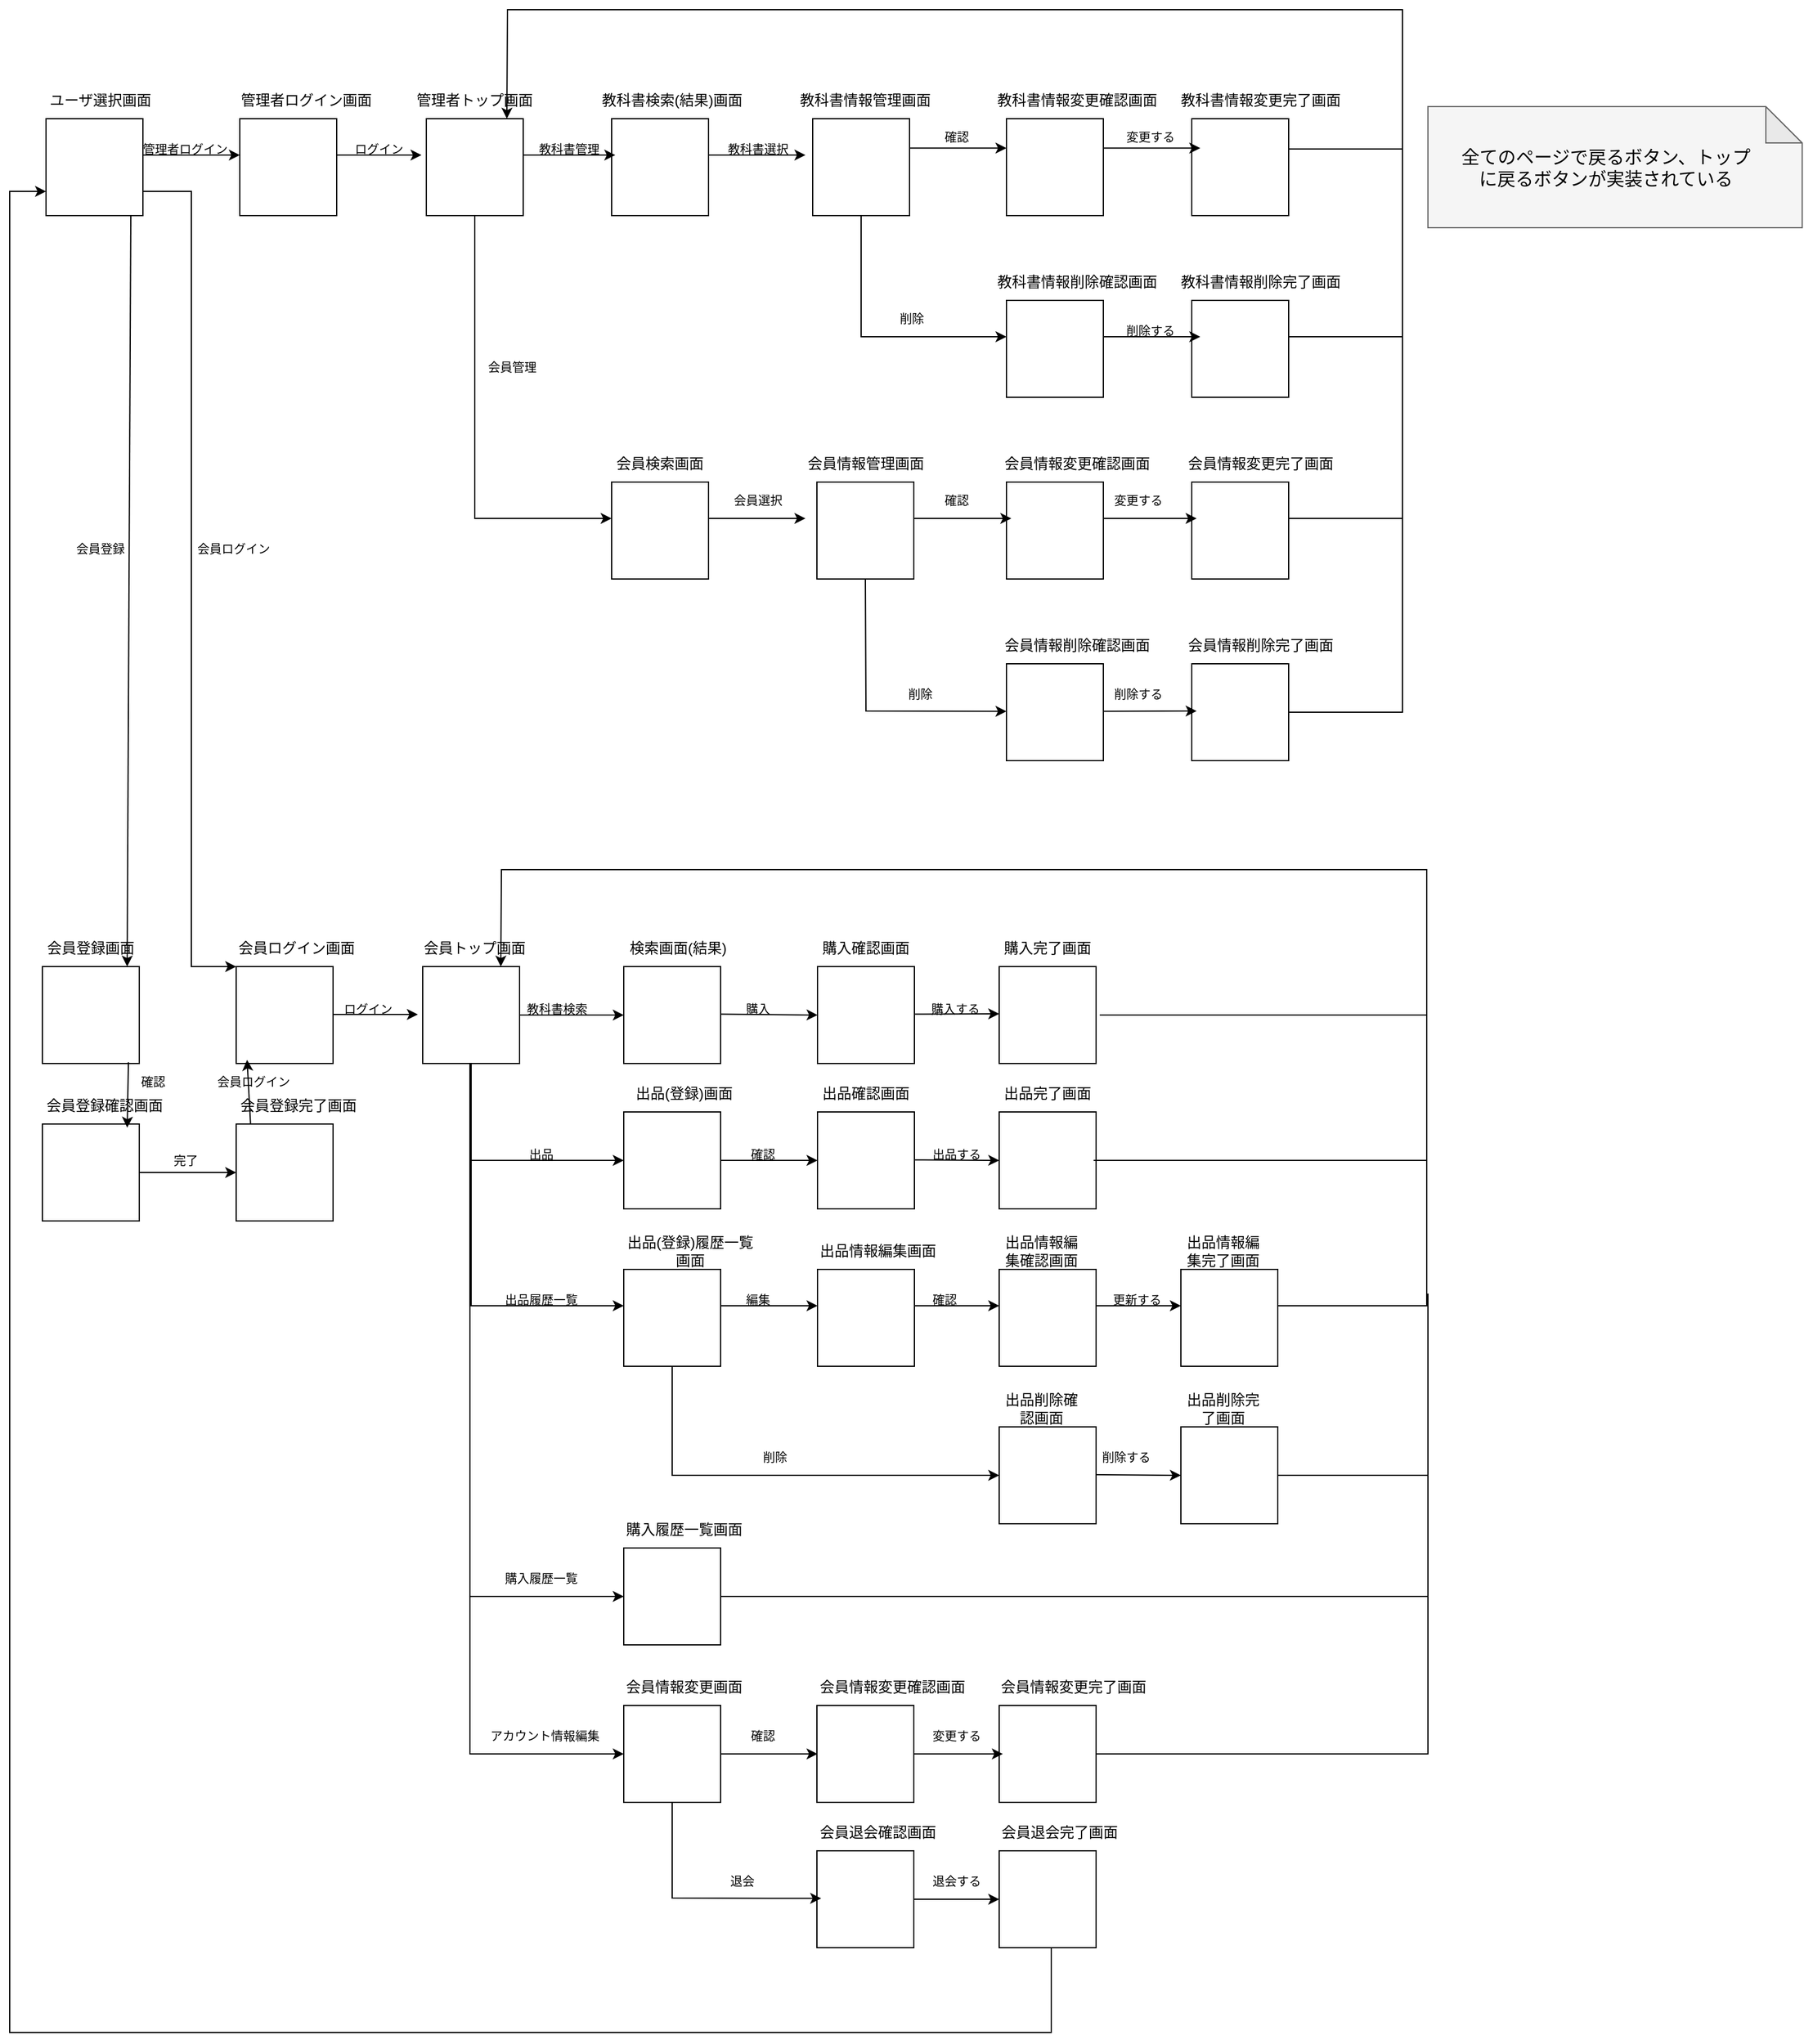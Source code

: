 <mxfile version="18.0.4" type="device"><diagram id="-Y7VIqtJ2MrJkVEiPqZa" name="Page-1"><mxGraphModel dx="1736" dy="2275" grid="1" gridSize="10" guides="1" tooltips="1" connect="1" arrows="1" fold="1" page="1" pageScale="1" pageWidth="827" pageHeight="1169" math="0" shadow="0"><root><mxCell id="0"/><mxCell id="1" parent="0"/><mxCell id="_Mw0kLMOiL_pxWOwcJEO-1" value="" style="whiteSpace=wrap;html=1;aspect=fixed;" parent="1" vertex="1"><mxGeometry x="60" y="60" width="80" height="80" as="geometry"/></mxCell><mxCell id="_Mw0kLMOiL_pxWOwcJEO-3" value="" style="endArrow=classic;html=1;rounded=0;entryX=0;entryY=0.25;entryDx=0;entryDy=0;" parent="1" edge="1"><mxGeometry width="50" height="50" relative="1" as="geometry"><mxPoint x="140" y="90" as="sourcePoint"/><mxPoint x="220" y="90" as="targetPoint"/></mxGeometry></mxCell><mxCell id="_Mw0kLMOiL_pxWOwcJEO-4" value="ユーザ選択画面" style="text;html=1;strokeColor=none;fillColor=none;align=center;verticalAlign=middle;whiteSpace=wrap;rounded=0;" parent="1" vertex="1"><mxGeometry x="60" y="30" width="90" height="30" as="geometry"/></mxCell><mxCell id="_Mw0kLMOiL_pxWOwcJEO-5" value="" style="whiteSpace=wrap;html=1;aspect=fixed;" parent="1" vertex="1"><mxGeometry x="220" y="60" width="80" height="80" as="geometry"/></mxCell><mxCell id="_Mw0kLMOiL_pxWOwcJEO-6" value="管理者ログイン画面" style="text;html=1;strokeColor=none;fillColor=none;align=center;verticalAlign=middle;whiteSpace=wrap;rounded=0;" parent="1" vertex="1"><mxGeometry x="220" y="30" width="110" height="30" as="geometry"/></mxCell><mxCell id="_Mw0kLMOiL_pxWOwcJEO-7" value="" style="whiteSpace=wrap;html=1;aspect=fixed;" parent="1" vertex="1"><mxGeometry x="217" y="760" width="80" height="80" as="geometry"/></mxCell><mxCell id="_Mw0kLMOiL_pxWOwcJEO-8" value="会員ログイン画面" style="text;html=1;strokeColor=none;fillColor=none;align=center;verticalAlign=middle;whiteSpace=wrap;rounded=0;" parent="1" vertex="1"><mxGeometry x="217" y="730" width="100" height="30" as="geometry"/></mxCell><mxCell id="_Mw0kLMOiL_pxWOwcJEO-9" value="" style="whiteSpace=wrap;html=1;aspect=fixed;" parent="1" vertex="1"><mxGeometry x="57" y="760" width="80" height="80" as="geometry"/></mxCell><mxCell id="_Mw0kLMOiL_pxWOwcJEO-10" value="会員登録画面" style="text;html=1;strokeColor=none;fillColor=none;align=center;verticalAlign=middle;whiteSpace=wrap;rounded=0;" parent="1" vertex="1"><mxGeometry x="57" y="730" width="80" height="30" as="geometry"/></mxCell><mxCell id="_Mw0kLMOiL_pxWOwcJEO-11" value="" style="endArrow=classic;html=1;rounded=0;entryX=0.875;entryY=1;entryDx=0;entryDy=0;entryPerimeter=0;" parent="1" target="_Mw0kLMOiL_pxWOwcJEO-10" edge="1"><mxGeometry width="50" height="50" relative="1" as="geometry"><mxPoint x="130" y="140" as="sourcePoint"/><mxPoint x="180" y="90" as="targetPoint"/></mxGeometry></mxCell><mxCell id="_Mw0kLMOiL_pxWOwcJEO-12" value="会員登録" style="text;html=1;strokeColor=none;fillColor=none;align=center;verticalAlign=middle;whiteSpace=wrap;rounded=0;fontSize=10;" parent="1" vertex="1"><mxGeometry x="75" y="400" width="60" height="30" as="geometry"/></mxCell><mxCell id="_Mw0kLMOiL_pxWOwcJEO-13" value="" style="endArrow=classic;html=1;rounded=0;entryX=0.413;entryY=-0.1;entryDx=0;entryDy=0;exitX=0.117;exitY=1.1;exitDx=0;exitDy=0;exitPerimeter=0;entryPerimeter=0;" parent="1" target="_Mw0kLMOiL_pxWOwcJEO-14" edge="1" source="cDcXT-B_UF99maYmvxv4-4"><mxGeometry width="50" height="50" relative="1" as="geometry"><mxPoint x="137" y="800" as="sourcePoint"/><mxPoint x="187" y="750" as="targetPoint"/></mxGeometry></mxCell><mxCell id="_Mw0kLMOiL_pxWOwcJEO-14" value="会員ログイン" style="text;html=1;strokeColor=none;fillColor=none;align=center;verticalAlign=middle;whiteSpace=wrap;rounded=0;fontSize=10;" parent="1" vertex="1"><mxGeometry x="200" y="840" width="63" height="30" as="geometry"/></mxCell><mxCell id="_Mw0kLMOiL_pxWOwcJEO-15" value="管理者ログイン" style="text;html=1;strokeColor=none;fillColor=none;align=center;verticalAlign=middle;whiteSpace=wrap;rounded=0;strokeWidth=2;fontSize=10;" parent="1" vertex="1"><mxGeometry x="130" y="70" width="90" height="30" as="geometry"/></mxCell><mxCell id="_Mw0kLMOiL_pxWOwcJEO-17" value="" style="whiteSpace=wrap;html=1;aspect=fixed;" parent="1" vertex="1"><mxGeometry x="374" y="60" width="80" height="80" as="geometry"/></mxCell><mxCell id="_Mw0kLMOiL_pxWOwcJEO-18" value="管理者トップ画面" style="text;html=1;strokeColor=none;fillColor=none;align=center;verticalAlign=middle;whiteSpace=wrap;rounded=0;" parent="1" vertex="1"><mxGeometry x="361" y="30" width="106" height="30" as="geometry"/></mxCell><mxCell id="_Mw0kLMOiL_pxWOwcJEO-19" value="" style="endArrow=classic;html=1;rounded=0;fontSize=10;entryX=-0.05;entryY=0.375;entryDx=0;entryDy=0;entryPerimeter=0;" parent="1" target="_Mw0kLMOiL_pxWOwcJEO-17" edge="1"><mxGeometry width="50" height="50" relative="1" as="geometry"><mxPoint x="300" y="90" as="sourcePoint"/><mxPoint x="350" y="40" as="targetPoint"/></mxGeometry></mxCell><mxCell id="_Mw0kLMOiL_pxWOwcJEO-20" value="" style="whiteSpace=wrap;html=1;aspect=fixed;" parent="1" vertex="1"><mxGeometry x="371" y="760" width="80" height="80" as="geometry"/></mxCell><mxCell id="_Mw0kLMOiL_pxWOwcJEO-21" value="会員トップ画面" style="text;html=1;strokeColor=none;fillColor=none;align=center;verticalAlign=middle;whiteSpace=wrap;rounded=0;" parent="1" vertex="1"><mxGeometry x="371" y="730" width="86" height="30" as="geometry"/></mxCell><mxCell id="_Mw0kLMOiL_pxWOwcJEO-22" value="" style="endArrow=classic;html=1;rounded=0;fontSize=10;entryX=-0.05;entryY=0.375;entryDx=0;entryDy=0;entryPerimeter=0;" parent="1" edge="1"><mxGeometry width="50" height="50" relative="1" as="geometry"><mxPoint x="297" y="799.5" as="sourcePoint"/><mxPoint x="367" y="799.5" as="targetPoint"/></mxGeometry></mxCell><mxCell id="_Mw0kLMOiL_pxWOwcJEO-29" value="" style="whiteSpace=wrap;html=1;aspect=fixed;" parent="1" vertex="1"><mxGeometry x="537" y="760" width="80" height="80" as="geometry"/></mxCell><mxCell id="_Mw0kLMOiL_pxWOwcJEO-30" value="検索画面(結果)" style="text;html=1;strokeColor=none;fillColor=none;align=center;verticalAlign=middle;whiteSpace=wrap;rounded=0;" parent="1" vertex="1"><mxGeometry x="537" y="730" width="90" height="30" as="geometry"/></mxCell><mxCell id="_Mw0kLMOiL_pxWOwcJEO-31" value="" style="endArrow=classic;html=1;rounded=0;fontSize=10;entryX=0;entryY=0.5;entryDx=0;entryDy=0;" parent="1" target="_Mw0kLMOiL_pxWOwcJEO-29" edge="1"><mxGeometry width="50" height="50" relative="1" as="geometry"><mxPoint x="451" y="800" as="sourcePoint"/><mxPoint x="501" y="750" as="targetPoint"/></mxGeometry></mxCell><mxCell id="_Mw0kLMOiL_pxWOwcJEO-32" value="" style="whiteSpace=wrap;html=1;aspect=fixed;" parent="1" vertex="1"><mxGeometry x="537" y="880" width="80" height="80" as="geometry"/></mxCell><mxCell id="_Mw0kLMOiL_pxWOwcJEO-33" value="出品(登録)画面" style="text;html=1;strokeColor=none;fillColor=none;align=center;verticalAlign=middle;whiteSpace=wrap;rounded=0;" parent="1" vertex="1"><mxGeometry x="537" y="850" width="100" height="30" as="geometry"/></mxCell><mxCell id="_Mw0kLMOiL_pxWOwcJEO-34" value="" style="whiteSpace=wrap;html=1;aspect=fixed;" parent="1" vertex="1"><mxGeometry x="537" y="1010" width="80" height="80" as="geometry"/></mxCell><mxCell id="_Mw0kLMOiL_pxWOwcJEO-35" value="出品(登録)履歴一覧画面" style="text;html=1;strokeColor=none;fillColor=none;align=center;verticalAlign=middle;whiteSpace=wrap;rounded=0;" parent="1" vertex="1"><mxGeometry x="537" y="980" width="110" height="30" as="geometry"/></mxCell><mxCell id="_Mw0kLMOiL_pxWOwcJEO-40" value="" style="whiteSpace=wrap;html=1;aspect=fixed;" parent="1" vertex="1"><mxGeometry x="697" y="760" width="80" height="80" as="geometry"/></mxCell><mxCell id="_Mw0kLMOiL_pxWOwcJEO-41" value="購入確認画面" style="text;html=1;strokeColor=none;fillColor=none;align=center;verticalAlign=middle;whiteSpace=wrap;rounded=0;" parent="1" vertex="1"><mxGeometry x="697" y="730" width="80" height="30" as="geometry"/></mxCell><mxCell id="_Mw0kLMOiL_pxWOwcJEO-42" value="" style="endArrow=classic;html=1;rounded=0;fontSize=10;" parent="1" edge="1"><mxGeometry width="50" height="50" relative="1" as="geometry"><mxPoint x="617" y="799.29" as="sourcePoint"/><mxPoint x="697" y="800" as="targetPoint"/></mxGeometry></mxCell><mxCell id="_Mw0kLMOiL_pxWOwcJEO-44" value="" style="whiteSpace=wrap;html=1;aspect=fixed;" parent="1" vertex="1"><mxGeometry x="847" y="760" width="80" height="80" as="geometry"/></mxCell><mxCell id="_Mw0kLMOiL_pxWOwcJEO-45" value="購入完了画面" style="text;html=1;strokeColor=none;fillColor=none;align=center;verticalAlign=middle;whiteSpace=wrap;rounded=0;" parent="1" vertex="1"><mxGeometry x="847" y="730" width="80" height="30" as="geometry"/></mxCell><mxCell id="_Mw0kLMOiL_pxWOwcJEO-47" value="" style="endArrow=classic;html=1;rounded=0;fontSize=10;" parent="1" edge="1"><mxGeometry width="50" height="50" relative="1" as="geometry"><mxPoint x="777" y="799.29" as="sourcePoint"/><mxPoint x="847" y="799" as="targetPoint"/></mxGeometry></mxCell><mxCell id="_Mw0kLMOiL_pxWOwcJEO-48" value="" style="whiteSpace=wrap;html=1;aspect=fixed;" parent="1" vertex="1"><mxGeometry x="697" y="880" width="80" height="80" as="geometry"/></mxCell><mxCell id="_Mw0kLMOiL_pxWOwcJEO-49" value="出品確認画面" style="text;html=1;strokeColor=none;fillColor=none;align=center;verticalAlign=middle;whiteSpace=wrap;rounded=0;" parent="1" vertex="1"><mxGeometry x="697" y="850" width="80" height="30" as="geometry"/></mxCell><mxCell id="_Mw0kLMOiL_pxWOwcJEO-50" value="" style="whiteSpace=wrap;html=1;aspect=fixed;" parent="1" vertex="1"><mxGeometry x="847" y="880" width="80" height="80" as="geometry"/></mxCell><mxCell id="_Mw0kLMOiL_pxWOwcJEO-51" value="出品完了画面" style="text;html=1;strokeColor=none;fillColor=none;align=center;verticalAlign=middle;whiteSpace=wrap;rounded=0;" parent="1" vertex="1"><mxGeometry x="847" y="850" width="80" height="30" as="geometry"/></mxCell><mxCell id="_Mw0kLMOiL_pxWOwcJEO-52" value="" style="whiteSpace=wrap;html=1;aspect=fixed;" parent="1" vertex="1"><mxGeometry x="697" y="1010" width="80" height="80" as="geometry"/></mxCell><mxCell id="_Mw0kLMOiL_pxWOwcJEO-53" value="出品情報編集画面" style="text;html=1;strokeColor=none;fillColor=none;align=center;verticalAlign=middle;whiteSpace=wrap;rounded=0;" parent="1" vertex="1"><mxGeometry x="697" y="980" width="100" height="30" as="geometry"/></mxCell><mxCell id="_Mw0kLMOiL_pxWOwcJEO-54" value="" style="whiteSpace=wrap;html=1;aspect=fixed;" parent="1" vertex="1"><mxGeometry x="847" y="1010" width="80" height="80" as="geometry"/></mxCell><mxCell id="_Mw0kLMOiL_pxWOwcJEO-55" value="出品情報編集確認画面" style="text;html=1;strokeColor=none;fillColor=none;align=center;verticalAlign=middle;whiteSpace=wrap;rounded=0;" parent="1" vertex="1"><mxGeometry x="847" y="980" width="70" height="30" as="geometry"/></mxCell><mxCell id="_Mw0kLMOiL_pxWOwcJEO-56" value="" style="whiteSpace=wrap;html=1;aspect=fixed;" parent="1" vertex="1"><mxGeometry x="997" y="1010" width="80" height="80" as="geometry"/></mxCell><mxCell id="_Mw0kLMOiL_pxWOwcJEO-57" value="出品情報編集完了画面" style="text;html=1;strokeColor=none;fillColor=none;align=center;verticalAlign=middle;whiteSpace=wrap;rounded=0;" parent="1" vertex="1"><mxGeometry x="997" y="980" width="70" height="30" as="geometry"/></mxCell><mxCell id="_Mw0kLMOiL_pxWOwcJEO-58" value="" style="whiteSpace=wrap;html=1;aspect=fixed;" parent="1" vertex="1"><mxGeometry x="847" y="1140" width="80" height="80" as="geometry"/></mxCell><mxCell id="_Mw0kLMOiL_pxWOwcJEO-59" value="出品削除確認画面" style="text;html=1;strokeColor=none;fillColor=none;align=center;verticalAlign=middle;whiteSpace=wrap;rounded=0;" parent="1" vertex="1"><mxGeometry x="847" y="1110" width="70" height="30" as="geometry"/></mxCell><mxCell id="_Mw0kLMOiL_pxWOwcJEO-60" value="" style="whiteSpace=wrap;html=1;aspect=fixed;" parent="1" vertex="1"><mxGeometry x="997" y="1140" width="80" height="80" as="geometry"/></mxCell><mxCell id="_Mw0kLMOiL_pxWOwcJEO-61" value="出品削除完了画面" style="text;html=1;strokeColor=none;fillColor=none;align=center;verticalAlign=middle;whiteSpace=wrap;rounded=0;" parent="1" vertex="1"><mxGeometry x="997" y="1110" width="70" height="30" as="geometry"/></mxCell><mxCell id="_Mw0kLMOiL_pxWOwcJEO-62" value="" style="whiteSpace=wrap;html=1;aspect=fixed;" parent="1" vertex="1"><mxGeometry x="537" y="1240" width="80" height="80" as="geometry"/></mxCell><mxCell id="_Mw0kLMOiL_pxWOwcJEO-63" value="購入履歴一覧画面" style="text;html=1;strokeColor=none;fillColor=none;align=center;verticalAlign=middle;whiteSpace=wrap;rounded=0;" parent="1" vertex="1"><mxGeometry x="537" y="1210" width="100" height="30" as="geometry"/></mxCell><mxCell id="_Mw0kLMOiL_pxWOwcJEO-64" value="" style="endArrow=classic;html=1;rounded=0;fontSize=10;entryX=0;entryY=0.5;entryDx=0;entryDy=0;" parent="1" target="_Mw0kLMOiL_pxWOwcJEO-32" edge="1"><mxGeometry width="50" height="50" relative="1" as="geometry"><mxPoint x="411" y="840" as="sourcePoint"/><mxPoint x="461" y="790" as="targetPoint"/><Array as="points"><mxPoint x="411" y="920"/></Array></mxGeometry></mxCell><mxCell id="_Mw0kLMOiL_pxWOwcJEO-65" value="" style="endArrow=classic;html=1;rounded=0;fontSize=10;entryX=0;entryY=0.5;entryDx=0;entryDy=0;" parent="1" target="_Mw0kLMOiL_pxWOwcJEO-48" edge="1"><mxGeometry width="50" height="50" relative="1" as="geometry"><mxPoint x="617" y="920" as="sourcePoint"/><mxPoint x="667" y="870" as="targetPoint"/></mxGeometry></mxCell><mxCell id="_Mw0kLMOiL_pxWOwcJEO-66" value="" style="endArrow=classic;html=1;rounded=0;fontSize=10;" parent="1" edge="1"><mxGeometry width="50" height="50" relative="1" as="geometry"><mxPoint x="777" y="919.58" as="sourcePoint"/><mxPoint x="847" y="920" as="targetPoint"/></mxGeometry></mxCell><mxCell id="_Mw0kLMOiL_pxWOwcJEO-67" value="" style="endArrow=classic;html=1;rounded=0;fontSize=10;entryX=0;entryY=0.5;entryDx=0;entryDy=0;" parent="1" edge="1"><mxGeometry width="50" height="50" relative="1" as="geometry"><mxPoint x="617" y="1040" as="sourcePoint"/><mxPoint x="697" y="1040" as="targetPoint"/></mxGeometry></mxCell><mxCell id="_Mw0kLMOiL_pxWOwcJEO-68" value="" style="endArrow=classic;html=1;rounded=0;fontSize=10;" parent="1" edge="1"><mxGeometry width="50" height="50" relative="1" as="geometry"><mxPoint x="777" y="1040" as="sourcePoint"/><mxPoint x="847" y="1040" as="targetPoint"/></mxGeometry></mxCell><mxCell id="_Mw0kLMOiL_pxWOwcJEO-69" value="" style="endArrow=classic;html=1;rounded=0;fontSize=10;" parent="1" edge="1"><mxGeometry width="50" height="50" relative="1" as="geometry"><mxPoint x="927" y="1040" as="sourcePoint"/><mxPoint x="997" y="1040" as="targetPoint"/></mxGeometry></mxCell><mxCell id="_Mw0kLMOiL_pxWOwcJEO-70" value="" style="endArrow=classic;html=1;rounded=0;fontSize=10;" parent="1" edge="1"><mxGeometry width="50" height="50" relative="1" as="geometry"><mxPoint x="411" y="840" as="sourcePoint"/><mxPoint x="537" y="1040" as="targetPoint"/><Array as="points"><mxPoint x="411" y="1040"/><mxPoint x="477" y="1040"/></Array></mxGeometry></mxCell><mxCell id="_Mw0kLMOiL_pxWOwcJEO-71" value="" style="endArrow=classic;html=1;rounded=0;fontSize=10;entryX=0;entryY=0.5;entryDx=0;entryDy=0;" parent="1" target="_Mw0kLMOiL_pxWOwcJEO-58" edge="1"><mxGeometry width="50" height="50" relative="1" as="geometry"><mxPoint x="577" y="1090" as="sourcePoint"/><mxPoint x="657" y="1090" as="targetPoint"/><Array as="points"><mxPoint x="577" y="1180"/></Array></mxGeometry></mxCell><mxCell id="_Mw0kLMOiL_pxWOwcJEO-72" value="" style="endArrow=classic;html=1;rounded=0;fontSize=10;entryX=0;entryY=0.5;entryDx=0;entryDy=0;" parent="1" target="_Mw0kLMOiL_pxWOwcJEO-60" edge="1"><mxGeometry width="50" height="50" relative="1" as="geometry"><mxPoint x="927" y="1179.5" as="sourcePoint"/><mxPoint x="1007" y="1179.5" as="targetPoint"/></mxGeometry></mxCell><mxCell id="_Mw0kLMOiL_pxWOwcJEO-73" value="" style="endArrow=classic;html=1;rounded=0;fontSize=10;entryX=0;entryY=0.5;entryDx=0;entryDy=0;" parent="1" target="_Mw0kLMOiL_pxWOwcJEO-62" edge="1"><mxGeometry width="50" height="50" relative="1" as="geometry"><mxPoint x="410" y="840" as="sourcePoint"/><mxPoint x="490" y="840" as="targetPoint"/><Array as="points"><mxPoint x="410" y="1280"/></Array></mxGeometry></mxCell><mxCell id="_Mw0kLMOiL_pxWOwcJEO-75" value="" style="whiteSpace=wrap;html=1;aspect=fixed;" parent="1" vertex="1"><mxGeometry x="693" y="60" width="80" height="80" as="geometry"/></mxCell><mxCell id="_Mw0kLMOiL_pxWOwcJEO-76" value="教科書情報管理画面" style="text;html=1;strokeColor=none;fillColor=none;align=center;verticalAlign=middle;whiteSpace=wrap;rounded=0;" parent="1" vertex="1"><mxGeometry x="680" y="30" width="113" height="30" as="geometry"/></mxCell><mxCell id="_Mw0kLMOiL_pxWOwcJEO-77" value="" style="whiteSpace=wrap;html=1;aspect=fixed;" parent="1" vertex="1"><mxGeometry x="853" y="60" width="80" height="80" as="geometry"/></mxCell><mxCell id="_Mw0kLMOiL_pxWOwcJEO-78" value="教科書情報変更確認画面" style="text;html=1;strokeColor=none;fillColor=none;align=center;verticalAlign=middle;whiteSpace=wrap;rounded=0;" parent="1" vertex="1"><mxGeometry x="840" y="30" width="143" height="30" as="geometry"/></mxCell><mxCell id="_Mw0kLMOiL_pxWOwcJEO-79" value="" style="whiteSpace=wrap;html=1;aspect=fixed;" parent="1" vertex="1"><mxGeometry x="1006" y="60" width="80" height="80" as="geometry"/></mxCell><mxCell id="_Mw0kLMOiL_pxWOwcJEO-80" value="教科書情報変更完了画面" style="text;html=1;strokeColor=none;fillColor=none;align=center;verticalAlign=middle;whiteSpace=wrap;rounded=0;" parent="1" vertex="1"><mxGeometry x="993" y="30" width="140" height="30" as="geometry"/></mxCell><mxCell id="_Mw0kLMOiL_pxWOwcJEO-81" value="" style="whiteSpace=wrap;html=1;aspect=fixed;" parent="1" vertex="1"><mxGeometry x="696.5" y="360" width="80" height="80" as="geometry"/></mxCell><mxCell id="_Mw0kLMOiL_pxWOwcJEO-82" value="会員情報管理画面" style="text;html=1;strokeColor=none;fillColor=none;align=center;verticalAlign=middle;whiteSpace=wrap;rounded=0;" parent="1" vertex="1"><mxGeometry x="683.5" y="330" width="106" height="30" as="geometry"/></mxCell><mxCell id="_Mw0kLMOiL_pxWOwcJEO-83" value="" style="whiteSpace=wrap;html=1;aspect=fixed;" parent="1" vertex="1"><mxGeometry x="853" y="210" width="80" height="80" as="geometry"/></mxCell><mxCell id="_Mw0kLMOiL_pxWOwcJEO-84" value="教科書情報削除確認画面" style="text;html=1;strokeColor=none;fillColor=none;align=center;verticalAlign=middle;whiteSpace=wrap;rounded=0;" parent="1" vertex="1"><mxGeometry x="840" y="180" width="143" height="30" as="geometry"/></mxCell><mxCell id="_Mw0kLMOiL_pxWOwcJEO-85" value="" style="whiteSpace=wrap;html=1;aspect=fixed;" parent="1" vertex="1"><mxGeometry x="1006" y="210" width="80" height="80" as="geometry"/></mxCell><mxCell id="_Mw0kLMOiL_pxWOwcJEO-86" value="教科書情報削除完了画面" style="text;html=1;strokeColor=none;fillColor=none;align=center;verticalAlign=middle;whiteSpace=wrap;rounded=0;" parent="1" vertex="1"><mxGeometry x="993" y="180" width="140" height="30" as="geometry"/></mxCell><mxCell id="_Mw0kLMOiL_pxWOwcJEO-87" value="" style="whiteSpace=wrap;html=1;aspect=fixed;" parent="1" vertex="1"><mxGeometry x="527" y="60" width="80" height="80" as="geometry"/></mxCell><mxCell id="_Mw0kLMOiL_pxWOwcJEO-88" value="教科書検索(結果)画面" style="text;html=1;strokeColor=none;fillColor=none;align=center;verticalAlign=middle;whiteSpace=wrap;rounded=0;" parent="1" vertex="1"><mxGeometry x="514" y="30" width="126" height="30" as="geometry"/></mxCell><mxCell id="_Mw0kLMOiL_pxWOwcJEO-91" value="" style="whiteSpace=wrap;html=1;aspect=fixed;" parent="1" vertex="1"><mxGeometry x="853" y="360" width="80" height="80" as="geometry"/></mxCell><mxCell id="_Mw0kLMOiL_pxWOwcJEO-92" value="会員情報変更確認画面" style="text;html=1;strokeColor=none;fillColor=none;align=center;verticalAlign=middle;whiteSpace=wrap;rounded=0;" parent="1" vertex="1"><mxGeometry x="840" y="330" width="143" height="30" as="geometry"/></mxCell><mxCell id="_Mw0kLMOiL_pxWOwcJEO-93" value="" style="whiteSpace=wrap;html=1;aspect=fixed;" parent="1" vertex="1"><mxGeometry x="1006" y="360" width="80" height="80" as="geometry"/></mxCell><mxCell id="_Mw0kLMOiL_pxWOwcJEO-94" value="会員情報変更完了画面" style="text;html=1;strokeColor=none;fillColor=none;align=center;verticalAlign=middle;whiteSpace=wrap;rounded=0;" parent="1" vertex="1"><mxGeometry x="993" y="330" width="140" height="30" as="geometry"/></mxCell><mxCell id="_Mw0kLMOiL_pxWOwcJEO-95" value="" style="whiteSpace=wrap;html=1;aspect=fixed;" parent="1" vertex="1"><mxGeometry x="853" y="510" width="80" height="80" as="geometry"/></mxCell><mxCell id="_Mw0kLMOiL_pxWOwcJEO-96" value="会員情報削除確認画面" style="text;html=1;strokeColor=none;fillColor=none;align=center;verticalAlign=middle;whiteSpace=wrap;rounded=0;" parent="1" vertex="1"><mxGeometry x="840" y="480" width="143" height="30" as="geometry"/></mxCell><mxCell id="_Mw0kLMOiL_pxWOwcJEO-97" value="" style="whiteSpace=wrap;html=1;aspect=fixed;" parent="1" vertex="1"><mxGeometry x="1006" y="510" width="80" height="80" as="geometry"/></mxCell><mxCell id="_Mw0kLMOiL_pxWOwcJEO-98" value="会員情報削除完了画面" style="text;html=1;strokeColor=none;fillColor=none;align=center;verticalAlign=middle;whiteSpace=wrap;rounded=0;" parent="1" vertex="1"><mxGeometry x="993" y="480" width="140" height="30" as="geometry"/></mxCell><mxCell id="_Mw0kLMOiL_pxWOwcJEO-99" value="" style="whiteSpace=wrap;html=1;aspect=fixed;" parent="1" vertex="1"><mxGeometry x="527" y="360" width="80" height="80" as="geometry"/></mxCell><mxCell id="_Mw0kLMOiL_pxWOwcJEO-100" value="会員検索画面" style="text;html=1;strokeColor=none;fillColor=none;align=center;verticalAlign=middle;whiteSpace=wrap;rounded=0;" parent="1" vertex="1"><mxGeometry x="514" y="330" width="106" height="30" as="geometry"/></mxCell><mxCell id="_Mw0kLMOiL_pxWOwcJEO-101" value="" style="endArrow=classic;html=1;rounded=0;fontSize=10;" parent="1" edge="1"><mxGeometry width="50" height="50" relative="1" as="geometry"><mxPoint x="454" y="90" as="sourcePoint"/><mxPoint x="530" y="90" as="targetPoint"/></mxGeometry></mxCell><mxCell id="_Mw0kLMOiL_pxWOwcJEO-102" value="" style="endArrow=classic;html=1;rounded=0;fontSize=10;" parent="1" edge="1"><mxGeometry width="50" height="50" relative="1" as="geometry"><mxPoint x="607.0" y="90" as="sourcePoint"/><mxPoint x="687.0" y="90" as="targetPoint"/></mxGeometry></mxCell><mxCell id="_Mw0kLMOiL_pxWOwcJEO-103" value="" style="endArrow=classic;html=1;rounded=0;fontSize=10;" parent="1" edge="1"><mxGeometry width="50" height="50" relative="1" as="geometry"><mxPoint x="773.0" y="84.29" as="sourcePoint"/><mxPoint x="853.0" y="84.29" as="targetPoint"/></mxGeometry></mxCell><mxCell id="_Mw0kLMOiL_pxWOwcJEO-104" value="" style="endArrow=classic;html=1;rounded=0;fontSize=10;" parent="1" edge="1"><mxGeometry width="50" height="50" relative="1" as="geometry"><mxPoint x="933.0" y="84.29" as="sourcePoint"/><mxPoint x="1013.0" y="84.29" as="targetPoint"/></mxGeometry></mxCell><mxCell id="_Mw0kLMOiL_pxWOwcJEO-105" value="" style="endArrow=classic;html=1;rounded=0;fontSize=10;exitX=0.5;exitY=1;exitDx=0;exitDy=0;" parent="1" source="_Mw0kLMOiL_pxWOwcJEO-75" edge="1"><mxGeometry width="50" height="50" relative="1" as="geometry"><mxPoint x="773.0" y="240" as="sourcePoint"/><mxPoint x="853.0" y="240" as="targetPoint"/><Array as="points"><mxPoint x="733" y="240"/></Array></mxGeometry></mxCell><mxCell id="_Mw0kLMOiL_pxWOwcJEO-106" value="" style="endArrow=classic;html=1;rounded=0;fontSize=10;" parent="1" edge="1"><mxGeometry width="50" height="50" relative="1" as="geometry"><mxPoint x="933.0" y="240" as="sourcePoint"/><mxPoint x="1013.0" y="240" as="targetPoint"/></mxGeometry></mxCell><mxCell id="_Mw0kLMOiL_pxWOwcJEO-107" value="" style="endArrow=classic;html=1;rounded=0;fontSize=10;exitX=0.5;exitY=1;exitDx=0;exitDy=0;" parent="1" source="_Mw0kLMOiL_pxWOwcJEO-17" edge="1"><mxGeometry width="50" height="50" relative="1" as="geometry"><mxPoint x="447.0" y="390" as="sourcePoint"/><mxPoint x="527.0" y="390" as="targetPoint"/><Array as="points"><mxPoint x="414" y="390"/></Array></mxGeometry></mxCell><mxCell id="_Mw0kLMOiL_pxWOwcJEO-108" value="" style="endArrow=classic;html=1;rounded=0;fontSize=10;" parent="1" edge="1"><mxGeometry width="50" height="50" relative="1" as="geometry"><mxPoint x="607.0" y="390" as="sourcePoint"/><mxPoint x="687.0" y="390" as="targetPoint"/></mxGeometry></mxCell><mxCell id="_Mw0kLMOiL_pxWOwcJEO-109" value="" style="endArrow=classic;html=1;rounded=0;fontSize=10;" parent="1" edge="1"><mxGeometry width="50" height="50" relative="1" as="geometry"><mxPoint x="777.0" y="390" as="sourcePoint"/><mxPoint x="857.0" y="390" as="targetPoint"/></mxGeometry></mxCell><mxCell id="_Mw0kLMOiL_pxWOwcJEO-110" value="" style="endArrow=classic;html=1;rounded=0;fontSize=10;" parent="1" edge="1"><mxGeometry width="50" height="50" relative="1" as="geometry"><mxPoint x="933.0" y="390" as="sourcePoint"/><mxPoint x="1010" y="390" as="targetPoint"/></mxGeometry></mxCell><mxCell id="_Mw0kLMOiL_pxWOwcJEO-111" value="" style="endArrow=classic;html=1;rounded=0;fontSize=10;exitX=0.5;exitY=1;exitDx=0;exitDy=0;" parent="1" source="_Mw0kLMOiL_pxWOwcJEO-81" edge="1"><mxGeometry width="50" height="50" relative="1" as="geometry"><mxPoint x="773.0" y="549.29" as="sourcePoint"/><mxPoint x="853.0" y="549.29" as="targetPoint"/><Array as="points"><mxPoint x="737" y="549"/></Array></mxGeometry></mxCell><mxCell id="_Mw0kLMOiL_pxWOwcJEO-112" value="" style="endArrow=classic;html=1;rounded=0;fontSize=10;" parent="1" edge="1"><mxGeometry width="50" height="50" relative="1" as="geometry"><mxPoint x="933.0" y="549.29" as="sourcePoint"/><mxPoint x="1010" y="549" as="targetPoint"/></mxGeometry></mxCell><mxCell id="_Mw0kLMOiL_pxWOwcJEO-113" value="" style="whiteSpace=wrap;html=1;aspect=fixed;" parent="1" vertex="1"><mxGeometry x="537" y="1370" width="80" height="80" as="geometry"/></mxCell><mxCell id="_Mw0kLMOiL_pxWOwcJEO-114" value="会員情報変更画面" style="text;html=1;strokeColor=none;fillColor=none;align=center;verticalAlign=middle;whiteSpace=wrap;rounded=0;" parent="1" vertex="1"><mxGeometry x="537" y="1340" width="100" height="30" as="geometry"/></mxCell><mxCell id="_Mw0kLMOiL_pxWOwcJEO-115" value="" style="whiteSpace=wrap;html=1;aspect=fixed;" parent="1" vertex="1"><mxGeometry x="696.5" y="1370" width="80" height="80" as="geometry"/></mxCell><mxCell id="_Mw0kLMOiL_pxWOwcJEO-116" value="会員情報変更確認画面" style="text;html=1;strokeColor=none;fillColor=none;align=center;verticalAlign=middle;whiteSpace=wrap;rounded=0;" parent="1" vertex="1"><mxGeometry x="696.5" y="1340" width="123.5" height="30" as="geometry"/></mxCell><mxCell id="_Mw0kLMOiL_pxWOwcJEO-117" value="" style="whiteSpace=wrap;html=1;aspect=fixed;" parent="1" vertex="1"><mxGeometry x="847" y="1370" width="80" height="80" as="geometry"/></mxCell><mxCell id="_Mw0kLMOiL_pxWOwcJEO-118" value="会員情報変更完了画面" style="text;html=1;strokeColor=none;fillColor=none;align=center;verticalAlign=middle;whiteSpace=wrap;rounded=0;" parent="1" vertex="1"><mxGeometry x="847" y="1340" width="123" height="30" as="geometry"/></mxCell><mxCell id="_Mw0kLMOiL_pxWOwcJEO-119" value="" style="whiteSpace=wrap;html=1;aspect=fixed;" parent="1" vertex="1"><mxGeometry x="696.5" y="1490" width="80" height="80" as="geometry"/></mxCell><mxCell id="_Mw0kLMOiL_pxWOwcJEO-120" value="会員退会確認画面" style="text;html=1;strokeColor=none;fillColor=none;align=center;verticalAlign=middle;whiteSpace=wrap;rounded=0;" parent="1" vertex="1"><mxGeometry x="696.5" y="1460" width="100" height="30" as="geometry"/></mxCell><mxCell id="_Mw0kLMOiL_pxWOwcJEO-121" value="" style="whiteSpace=wrap;html=1;aspect=fixed;" parent="1" vertex="1"><mxGeometry x="847" y="1490" width="80" height="80" as="geometry"/></mxCell><mxCell id="_Mw0kLMOiL_pxWOwcJEO-122" value="会員退会完了画面" style="text;html=1;strokeColor=none;fillColor=none;align=center;verticalAlign=middle;whiteSpace=wrap;rounded=0;" parent="1" vertex="1"><mxGeometry x="847" y="1460" width="100" height="30" as="geometry"/></mxCell><mxCell id="_Mw0kLMOiL_pxWOwcJEO-123" value="" style="endArrow=classic;html=1;rounded=0;fontSize=10;" parent="1" edge="1"><mxGeometry width="50" height="50" relative="1" as="geometry"><mxPoint x="410" y="840" as="sourcePoint"/><mxPoint x="537" y="1410" as="targetPoint"/><Array as="points"><mxPoint x="410" y="1410"/></Array></mxGeometry></mxCell><mxCell id="_Mw0kLMOiL_pxWOwcJEO-124" value="" style="endArrow=classic;html=1;rounded=0;fontSize=10;" parent="1" edge="1"><mxGeometry width="50" height="50" relative="1" as="geometry"><mxPoint x="617" y="1410" as="sourcePoint"/><mxPoint x="697" y="1410" as="targetPoint"/></mxGeometry></mxCell><mxCell id="_Mw0kLMOiL_pxWOwcJEO-125" value="" style="endArrow=classic;html=1;rounded=0;fontSize=10;" parent="1" edge="1"><mxGeometry width="50" height="50" relative="1" as="geometry"><mxPoint x="777.0" y="1410" as="sourcePoint"/><mxPoint x="850" y="1410" as="targetPoint"/></mxGeometry></mxCell><mxCell id="_Mw0kLMOiL_pxWOwcJEO-126" value="" style="endArrow=classic;html=1;rounded=0;fontSize=10;exitX=0.5;exitY=1;exitDx=0;exitDy=0;" parent="1" source="_Mw0kLMOiL_pxWOwcJEO-113" edge="1"><mxGeometry width="50" height="50" relative="1" as="geometry"><mxPoint x="620.0" y="1529.29" as="sourcePoint"/><mxPoint x="700.0" y="1529.29" as="targetPoint"/><Array as="points"><mxPoint x="577" y="1529"/></Array></mxGeometry></mxCell><mxCell id="_Mw0kLMOiL_pxWOwcJEO-127" value="" style="endArrow=classic;html=1;rounded=0;fontSize=10;entryX=0;entryY=0.5;entryDx=0;entryDy=0;" parent="1" target="_Mw0kLMOiL_pxWOwcJEO-121" edge="1"><mxGeometry width="50" height="50" relative="1" as="geometry"><mxPoint x="777.0" y="1530" as="sourcePoint"/><mxPoint x="840" y="1530" as="targetPoint"/></mxGeometry></mxCell><mxCell id="H_s0MRlmICEgJFPbJRur-1" value="ログイン" style="text;html=1;strokeColor=none;fillColor=none;align=center;verticalAlign=middle;whiteSpace=wrap;rounded=0;strokeWidth=2;fontSize=10;" parent="1" vertex="1"><mxGeometry x="290" y="70" width="90" height="30" as="geometry"/></mxCell><mxCell id="H_s0MRlmICEgJFPbJRur-2" value="教科書管理" style="text;html=1;strokeColor=none;fillColor=none;align=center;verticalAlign=middle;whiteSpace=wrap;rounded=0;strokeWidth=2;fontSize=10;" parent="1" vertex="1"><mxGeometry x="447" y="70" width="90" height="30" as="geometry"/></mxCell><mxCell id="H_s0MRlmICEgJFPbJRur-4" value="教科書選択" style="text;html=1;strokeColor=none;fillColor=none;align=center;verticalAlign=middle;whiteSpace=wrap;rounded=0;strokeWidth=2;fontSize=10;" parent="1" vertex="1"><mxGeometry x="603" y="70" width="90" height="30" as="geometry"/></mxCell><mxCell id="H_s0MRlmICEgJFPbJRur-5" value="確認" style="text;html=1;strokeColor=none;fillColor=none;align=center;verticalAlign=middle;whiteSpace=wrap;rounded=0;strokeWidth=2;fontSize=10;" parent="1" vertex="1"><mxGeometry x="767" y="60" width="90" height="30" as="geometry"/></mxCell><mxCell id="H_s0MRlmICEgJFPbJRur-6" value="変更する" style="text;html=1;strokeColor=none;fillColor=none;align=center;verticalAlign=middle;whiteSpace=wrap;rounded=0;strokeWidth=2;fontSize=10;" parent="1" vertex="1"><mxGeometry x="927" y="60" width="90" height="30" as="geometry"/></mxCell><mxCell id="H_s0MRlmICEgJFPbJRur-7" value="削除" style="text;html=1;strokeColor=none;fillColor=none;align=center;verticalAlign=middle;whiteSpace=wrap;rounded=0;strokeWidth=2;fontSize=10;" parent="1" vertex="1"><mxGeometry x="730" y="210" width="90" height="30" as="geometry"/></mxCell><mxCell id="H_s0MRlmICEgJFPbJRur-8" value="削除する" style="text;html=1;strokeColor=none;fillColor=none;align=center;verticalAlign=middle;whiteSpace=wrap;rounded=0;strokeWidth=2;fontSize=10;" parent="1" vertex="1"><mxGeometry x="927" y="220" width="90" height="30" as="geometry"/></mxCell><mxCell id="H_s0MRlmICEgJFPbJRur-9" value="会員管理" style="text;html=1;strokeColor=none;fillColor=none;align=center;verticalAlign=middle;whiteSpace=wrap;rounded=0;strokeWidth=2;fontSize=10;" parent="1" vertex="1"><mxGeometry x="400" y="250" width="90" height="30" as="geometry"/></mxCell><mxCell id="H_s0MRlmICEgJFPbJRur-10" value="会員選択" style="text;html=1;strokeColor=none;fillColor=none;align=center;verticalAlign=middle;whiteSpace=wrap;rounded=0;strokeWidth=2;fontSize=10;" parent="1" vertex="1"><mxGeometry x="603" y="360" width="90" height="30" as="geometry"/></mxCell><mxCell id="4UE9XzTOAku255Ldnyyf-1" value="確認&lt;span style=&quot;color: rgba(0 , 0 , 0 , 0) ; font-family: monospace ; font-size: 0px&quot;&gt;%3CmxGraphModel%3E%3Croot%3E%3CmxCell%20id%3D%220%22%2F%3E%3CmxCell%20id%3D%221%22%20parent%3D%220%22%2F%3E%3CmxCell%20id%3D%222%22%20value%3D%22%E4%BC%9A%E5%93%A1%E9%81%B8%E6%8A%9E%22%20style%3D%22text%3Bhtml%3D1%3BstrokeColor%3Dnone%3BfillColor%3Dnone%3Balign%3Dcenter%3BverticalAlign%3Dmiddle%3BwhiteSpace%3Dwrap%3Brounded%3D0%3BstrokeWidth%3D2%3BfontSize%3D10%3B%22%20vertex%3D%221%22%20parent%3D%221%22%3E%3CmxGeometry%20x%3D%22603%22%20y%3D%22360%22%20width%3D%2290%22%20height%3D%2230%22%20as%3D%22geometry%22%2F%3E%3C%2FmxCell%3E%3C%2Froot%3E%3C%2FmxGraphModel%3E&lt;/span&gt;" style="text;html=1;strokeColor=none;fillColor=none;align=center;verticalAlign=middle;whiteSpace=wrap;rounded=0;strokeWidth=2;fontSize=10;" parent="1" vertex="1"><mxGeometry x="767" y="360" width="90" height="30" as="geometry"/></mxCell><mxCell id="4UE9XzTOAku255Ldnyyf-2" value="変更する" style="text;html=1;strokeColor=none;fillColor=none;align=center;verticalAlign=middle;whiteSpace=wrap;rounded=0;strokeWidth=2;fontSize=10;" parent="1" vertex="1"><mxGeometry x="917" y="360" width="90" height="30" as="geometry"/></mxCell><mxCell id="4UE9XzTOAku255Ldnyyf-3" value="削除" style="text;html=1;strokeColor=none;fillColor=none;align=center;verticalAlign=middle;whiteSpace=wrap;rounded=0;strokeWidth=2;fontSize=10;" parent="1" vertex="1"><mxGeometry x="737" y="520" width="90" height="30" as="geometry"/></mxCell><mxCell id="4UE9XzTOAku255Ldnyyf-4" value="削除する" style="text;html=1;strokeColor=none;fillColor=none;align=center;verticalAlign=middle;whiteSpace=wrap;rounded=0;strokeWidth=2;fontSize=10;" parent="1" vertex="1"><mxGeometry x="917" y="520" width="90" height="30" as="geometry"/></mxCell><mxCell id="4UE9XzTOAku255Ldnyyf-5" value="ログイン" style="text;html=1;strokeColor=none;fillColor=none;align=center;verticalAlign=middle;whiteSpace=wrap;rounded=0;strokeWidth=2;fontSize=10;" parent="1" vertex="1"><mxGeometry x="281" y="780" width="90" height="30" as="geometry"/></mxCell><mxCell id="4UE9XzTOAku255Ldnyyf-7" value="教科書検索" style="text;html=1;strokeColor=none;fillColor=none;align=center;verticalAlign=middle;whiteSpace=wrap;rounded=0;strokeWidth=2;fontSize=10;" parent="1" vertex="1"><mxGeometry x="437" y="780" width="90" height="30" as="geometry"/></mxCell><mxCell id="4UE9XzTOAku255Ldnyyf-9" value="購入" style="text;html=1;strokeColor=none;fillColor=none;align=center;verticalAlign=middle;whiteSpace=wrap;rounded=0;strokeWidth=2;fontSize=10;" parent="1" vertex="1"><mxGeometry x="603" y="780" width="90" height="30" as="geometry"/></mxCell><mxCell id="4UE9XzTOAku255Ldnyyf-13" value="購入する" style="text;html=1;strokeColor=none;fillColor=none;align=center;verticalAlign=middle;whiteSpace=wrap;rounded=0;strokeWidth=2;fontSize=10;" parent="1" vertex="1"><mxGeometry x="766" y="780" width="90" height="30" as="geometry"/></mxCell><mxCell id="4UE9XzTOAku255Ldnyyf-14" value="出品" style="text;html=1;strokeColor=none;fillColor=none;align=center;verticalAlign=middle;whiteSpace=wrap;rounded=0;strokeWidth=2;fontSize=10;" parent="1" vertex="1"><mxGeometry x="424" y="900" width="90" height="30" as="geometry"/></mxCell><mxCell id="4UE9XzTOAku255Ldnyyf-15" value="確認&lt;span style=&quot;color: rgba(0 , 0 , 0 , 0) ; font-family: monospace ; font-size: 0px&quot;&gt;%3CmxGraphModel%3E%3Croot%3E%3CmxCell%20id%3D%220%22%2F%3E%3CmxCell%20id%3D%221%22%20parent%3D%220%22%2F%3E%3CmxCell%20id%3D%222%22%20value%3D%22%E6%95%99%E7%A7%91%E6%9B%B8%E6%A4%9C%E7%B4%A2%22%20style%3D%22text%3Bhtml%3D1%3BstrokeColor%3Dnone%3BfillColor%3Dnone%3Balign%3Dcenter%3BverticalAlign%3Dmiddle%3BwhiteSpace%3Dwrap%3Brounded%3D0%3BstrokeWidth%3D2%3BfontSize%3D10%3B%22%20vertex%3D%221%22%20parent%3D%221%22%3E%3CmxGeometry%20x%3D%22437%22%20y%3D%22880%22%20width%3D%2290%22%20height%3D%2230%22%20as%3D%22geometry%22%2F%3E%3C%2FmxCell%3E%3C%2Froot%3E%3C%2FmxGraphModel%3E&lt;/span&gt;" style="text;html=1;strokeColor=none;fillColor=none;align=center;verticalAlign=middle;whiteSpace=wrap;rounded=0;strokeWidth=2;fontSize=10;" parent="1" vertex="1"><mxGeometry x="607" y="900" width="90" height="30" as="geometry"/></mxCell><mxCell id="4UE9XzTOAku255Ldnyyf-16" value="出品する" style="text;html=1;strokeColor=none;fillColor=none;align=center;verticalAlign=middle;whiteSpace=wrap;rounded=0;strokeWidth=2;fontSize=10;" parent="1" vertex="1"><mxGeometry x="767" y="900" width="90" height="30" as="geometry"/></mxCell><mxCell id="4UE9XzTOAku255Ldnyyf-17" value="出品履歴一覧" style="text;html=1;strokeColor=none;fillColor=none;align=center;verticalAlign=middle;whiteSpace=wrap;rounded=0;strokeWidth=2;fontSize=10;" parent="1" vertex="1"><mxGeometry x="424" y="1020" width="90" height="30" as="geometry"/></mxCell><mxCell id="4UE9XzTOAku255Ldnyyf-19" value="編集" style="text;html=1;strokeColor=none;fillColor=none;align=center;verticalAlign=middle;whiteSpace=wrap;rounded=0;strokeWidth=2;fontSize=10;" parent="1" vertex="1"><mxGeometry x="603" y="1020" width="90" height="30" as="geometry"/></mxCell><mxCell id="4UE9XzTOAku255Ldnyyf-20" value="削除" style="text;html=1;strokeColor=none;fillColor=none;align=center;verticalAlign=middle;whiteSpace=wrap;rounded=0;strokeWidth=2;fontSize=10;" parent="1" vertex="1"><mxGeometry x="617" y="1150" width="90" height="30" as="geometry"/></mxCell><mxCell id="4UE9XzTOAku255Ldnyyf-21" value="確認" style="text;html=1;strokeColor=none;fillColor=none;align=center;verticalAlign=middle;whiteSpace=wrap;rounded=0;strokeWidth=2;fontSize=10;" parent="1" vertex="1"><mxGeometry x="757" y="1020" width="90" height="30" as="geometry"/></mxCell><mxCell id="4UE9XzTOAku255Ldnyyf-22" value="削除する" style="text;html=1;strokeColor=none;fillColor=none;align=center;verticalAlign=middle;whiteSpace=wrap;rounded=0;strokeWidth=2;fontSize=10;" parent="1" vertex="1"><mxGeometry x="907" y="1150" width="90" height="30" as="geometry"/></mxCell><mxCell id="4UE9XzTOAku255Ldnyyf-23" value="更新する" style="text;html=1;strokeColor=none;fillColor=none;align=center;verticalAlign=middle;whiteSpace=wrap;rounded=0;strokeWidth=2;fontSize=10;" parent="1" vertex="1"><mxGeometry x="916" y="1020" width="90" height="30" as="geometry"/></mxCell><mxCell id="4UE9XzTOAku255Ldnyyf-24" value="購入履歴一覧" style="text;html=1;strokeColor=none;fillColor=none;align=center;verticalAlign=middle;whiteSpace=wrap;rounded=0;strokeWidth=2;fontSize=10;" parent="1" vertex="1"><mxGeometry x="424" y="1250" width="90" height="30" as="geometry"/></mxCell><mxCell id="4UE9XzTOAku255Ldnyyf-25" value="アカウント情報編集" style="text;html=1;strokeColor=none;fillColor=none;align=center;verticalAlign=middle;whiteSpace=wrap;rounded=0;strokeWidth=2;fontSize=10;" parent="1" vertex="1"><mxGeometry x="424" y="1380" width="96" height="30" as="geometry"/></mxCell><mxCell id="4UE9XzTOAku255Ldnyyf-26" value="確認" style="text;html=1;strokeColor=none;fillColor=none;align=center;verticalAlign=middle;whiteSpace=wrap;rounded=0;strokeWidth=2;fontSize=10;" parent="1" vertex="1"><mxGeometry x="607" y="1380" width="90" height="30" as="geometry"/></mxCell><mxCell id="4UE9XzTOAku255Ldnyyf-27" value="変更する" style="text;html=1;strokeColor=none;fillColor=none;align=center;verticalAlign=middle;whiteSpace=wrap;rounded=0;strokeWidth=2;fontSize=10;" parent="1" vertex="1"><mxGeometry x="767" y="1380" width="90" height="30" as="geometry"/></mxCell><mxCell id="4UE9XzTOAku255Ldnyyf-28" value="退会" style="text;html=1;strokeColor=none;fillColor=none;align=center;verticalAlign=middle;whiteSpace=wrap;rounded=0;strokeWidth=2;fontSize=10;" parent="1" vertex="1"><mxGeometry x="590" y="1500" width="90" height="30" as="geometry"/></mxCell><mxCell id="4UE9XzTOAku255Ldnyyf-30" value="退会する" style="text;html=1;strokeColor=none;fillColor=none;align=center;verticalAlign=middle;whiteSpace=wrap;rounded=0;strokeWidth=2;fontSize=10;" parent="1" vertex="1"><mxGeometry x="767" y="1500" width="90" height="30" as="geometry"/></mxCell><mxCell id="4UE9XzTOAku255Ldnyyf-31" value="" style="shape=note;whiteSpace=wrap;html=1;backgroundOutline=1;darkOpacity=0.05;fillColor=#f5f5f5;fontColor=#333333;strokeColor=#666666;" parent="1" vertex="1"><mxGeometry x="1201" y="50" width="309" height="100" as="geometry"/></mxCell><mxCell id="4UE9XzTOAku255Ldnyyf-33" value="全てのページで戻るボタン、トップに戻るボタンが実装されている" style="text;html=1;strokeColor=none;fillColor=none;align=center;verticalAlign=middle;whiteSpace=wrap;rounded=0;fontSize=15;" parent="1" vertex="1"><mxGeometry x="1226" y="85" width="244" height="30" as="geometry"/></mxCell><mxCell id="4UE9XzTOAku255Ldnyyf-34" value="" style="endArrow=classic;html=1;rounded=0;fontSize=15;entryX=0.75;entryY=1;entryDx=0;entryDy=0;" parent="1" target="_Mw0kLMOiL_pxWOwcJEO-18" edge="1"><mxGeometry width="50" height="50" relative="1" as="geometry"><mxPoint x="1086" y="85" as="sourcePoint"/><mxPoint x="1136" y="35" as="targetPoint"/><Array as="points"><mxPoint x="1180" y="85"/><mxPoint x="1180" y="-30"/><mxPoint x="441" y="-30"/></Array></mxGeometry></mxCell><mxCell id="4UE9XzTOAku255Ldnyyf-36" value="" style="endArrow=none;html=1;rounded=0;fontSize=15;" parent="1" edge="1"><mxGeometry width="50" height="50" relative="1" as="geometry"><mxPoint x="1086" y="240" as="sourcePoint"/><mxPoint x="1180" y="70" as="targetPoint"/><Array as="points"><mxPoint x="1180" y="240"/></Array></mxGeometry></mxCell><mxCell id="4UE9XzTOAku255Ldnyyf-37" value="" style="endArrow=none;html=1;rounded=0;fontSize=15;" parent="1" edge="1"><mxGeometry width="50" height="50" relative="1" as="geometry"><mxPoint x="1086" y="390" as="sourcePoint"/><mxPoint x="1180" y="240" as="targetPoint"/><Array as="points"><mxPoint x="1180" y="390"/></Array></mxGeometry></mxCell><mxCell id="4UE9XzTOAku255Ldnyyf-38" value="" style="endArrow=none;html=1;rounded=0;fontSize=15;" parent="1" edge="1"><mxGeometry width="50" height="50" relative="1" as="geometry"><mxPoint x="1086" y="550" as="sourcePoint"/><mxPoint x="1180" y="370" as="targetPoint"/><Array as="points"><mxPoint x="1180" y="550"/></Array></mxGeometry></mxCell><mxCell id="4UE9XzTOAku255Ldnyyf-39" value="" style="endArrow=classic;html=1;rounded=0;fontSize=15;entryX=0.75;entryY=1;entryDx=0;entryDy=0;" parent="1" target="_Mw0kLMOiL_pxWOwcJEO-21" edge="1"><mxGeometry width="50" height="50" relative="1" as="geometry"><mxPoint x="930" y="800" as="sourcePoint"/><mxPoint x="1127" y="750" as="targetPoint"/><Array as="points"><mxPoint x="1200" y="800"/><mxPoint x="1200" y="680"/><mxPoint x="436" y="680"/></Array></mxGeometry></mxCell><mxCell id="4UE9XzTOAku255Ldnyyf-40" value="" style="endArrow=none;html=1;rounded=0;fontSize=15;" parent="1" edge="1"><mxGeometry width="50" height="50" relative="1" as="geometry"><mxPoint x="925" y="920" as="sourcePoint"/><mxPoint x="1200" y="770" as="targetPoint"/><Array as="points"><mxPoint x="1200" y="920"/></Array></mxGeometry></mxCell><mxCell id="4UE9XzTOAku255Ldnyyf-41" value="" style="endArrow=none;html=1;rounded=0;fontSize=15;" parent="1" edge="1"><mxGeometry width="50" height="50" relative="1" as="geometry"><mxPoint x="1077" y="1040" as="sourcePoint"/><mxPoint x="1200" y="880" as="targetPoint"/><Array as="points"><mxPoint x="1200" y="1040"/></Array></mxGeometry></mxCell><mxCell id="4UE9XzTOAku255Ldnyyf-42" value="" style="endArrow=none;html=1;rounded=0;fontSize=15;exitX=1;exitY=0.5;exitDx=0;exitDy=0;" parent="1" source="_Mw0kLMOiL_pxWOwcJEO-60" edge="1"><mxGeometry width="50" height="50" relative="1" as="geometry"><mxPoint x="1107" y="1180" as="sourcePoint"/><mxPoint x="1201" y="1030" as="targetPoint"/><Array as="points"><mxPoint x="1201" y="1180"/></Array></mxGeometry></mxCell><mxCell id="4UE9XzTOAku255Ldnyyf-43" value="" style="endArrow=none;html=1;rounded=0;fontSize=15;" parent="1" source="_Mw0kLMOiL_pxWOwcJEO-62" edge="1"><mxGeometry width="50" height="50" relative="1" as="geometry"><mxPoint x="1107" y="1280" as="sourcePoint"/><mxPoint x="1201" y="1130" as="targetPoint"/><Array as="points"><mxPoint x="1201" y="1280"/></Array></mxGeometry></mxCell><mxCell id="4UE9XzTOAku255Ldnyyf-44" value="" style="endArrow=none;html=1;rounded=0;fontSize=15;exitX=1;exitY=0.5;exitDx=0;exitDy=0;" parent="1" source="_Mw0kLMOiL_pxWOwcJEO-117" edge="1"><mxGeometry width="50" height="50" relative="1" as="geometry"><mxPoint x="1107" y="1410" as="sourcePoint"/><mxPoint x="1201" y="1260" as="targetPoint"/><Array as="points"><mxPoint x="1201" y="1410"/></Array></mxGeometry></mxCell><mxCell id="hKr2mtWbFuMa7Hfxy78n-1" value="" style="endArrow=classic;html=1;rounded=0;entryX=0;entryY=0.75;entryDx=0;entryDy=0;" parent="1" target="_Mw0kLMOiL_pxWOwcJEO-1" edge="1"><mxGeometry width="50" height="50" relative="1" as="geometry"><mxPoint x="890" y="1570" as="sourcePoint"/><mxPoint x="40" y="120" as="targetPoint"/><Array as="points"><mxPoint x="890" y="1640"/><mxPoint x="30" y="1640"/><mxPoint x="30" y="120"/></Array></mxGeometry></mxCell><mxCell id="hKr2mtWbFuMa7Hfxy78n-2" value="" style="endArrow=classic;html=1;rounded=0;entryX=0;entryY=0;entryDx=0;entryDy=0;exitX=1;exitY=0.75;exitDx=0;exitDy=0;" parent="1" source="_Mw0kLMOiL_pxWOwcJEO-1" target="_Mw0kLMOiL_pxWOwcJEO-7" edge="1"><mxGeometry width="50" height="50" relative="1" as="geometry"><mxPoint x="140" y="140" as="sourcePoint"/><mxPoint x="-210" y="40" as="targetPoint"/><Array as="points"><mxPoint x="180" y="120"/><mxPoint x="180" y="760"/></Array></mxGeometry></mxCell><mxCell id="hKr2mtWbFuMa7Hfxy78n-3" value="会員ログイン" style="text;html=1;strokeColor=none;fillColor=none;align=center;verticalAlign=middle;whiteSpace=wrap;rounded=0;fontSize=10;" parent="1" vertex="1"><mxGeometry x="180" y="400" width="70" height="30" as="geometry"/></mxCell><mxCell id="cDcXT-B_UF99maYmvxv4-1" value="" style="whiteSpace=wrap;html=1;aspect=fixed;" vertex="1" parent="1"><mxGeometry x="57" y="890" width="80" height="80" as="geometry"/></mxCell><mxCell id="cDcXT-B_UF99maYmvxv4-2" value="会員登録確認画面" style="text;html=1;strokeColor=none;fillColor=none;align=center;verticalAlign=middle;whiteSpace=wrap;rounded=0;" vertex="1" parent="1"><mxGeometry x="57" y="860" width="103" height="30" as="geometry"/></mxCell><mxCell id="cDcXT-B_UF99maYmvxv4-3" value="" style="whiteSpace=wrap;html=1;aspect=fixed;" vertex="1" parent="1"><mxGeometry x="217" y="890" width="80" height="80" as="geometry"/></mxCell><mxCell id="cDcXT-B_UF99maYmvxv4-4" value="会員登録完了画面" style="text;html=1;strokeColor=none;fillColor=none;align=center;verticalAlign=middle;whiteSpace=wrap;rounded=0;" vertex="1" parent="1"><mxGeometry x="217" y="860" width="103" height="30" as="geometry"/></mxCell><mxCell id="cDcXT-B_UF99maYmvxv4-5" value="" style="endArrow=classic;html=1;rounded=0;entryX=0.68;entryY=1.1;entryDx=0;entryDy=0;entryPerimeter=0;exitX=0.888;exitY=0.988;exitDx=0;exitDy=0;exitPerimeter=0;" edge="1" parent="1" source="_Mw0kLMOiL_pxWOwcJEO-9" target="cDcXT-B_UF99maYmvxv4-2"><mxGeometry width="50" height="50" relative="1" as="geometry"><mxPoint x="130" y="840" as="sourcePoint"/><mxPoint x="180" y="790" as="targetPoint"/></mxGeometry></mxCell><mxCell id="cDcXT-B_UF99maYmvxv4-7" value="確認" style="text;html=1;strokeColor=none;fillColor=none;align=center;verticalAlign=middle;whiteSpace=wrap;rounded=0;fontSize=10;" vertex="1" parent="1"><mxGeometry x="117" y="840" width="63" height="30" as="geometry"/></mxCell><mxCell id="cDcXT-B_UF99maYmvxv4-8" value="" style="endArrow=classic;html=1;rounded=0;" edge="1" parent="1" target="cDcXT-B_UF99maYmvxv4-3"><mxGeometry width="50" height="50" relative="1" as="geometry"><mxPoint x="137" y="930" as="sourcePoint"/><mxPoint x="187" y="880" as="targetPoint"/></mxGeometry></mxCell><mxCell id="cDcXT-B_UF99maYmvxv4-10" value="完了" style="text;html=1;strokeColor=none;fillColor=none;align=center;verticalAlign=middle;whiteSpace=wrap;rounded=0;fontSize=10;" vertex="1" parent="1"><mxGeometry x="143.5" y="905" width="63" height="30" as="geometry"/></mxCell></root></mxGraphModel></diagram></mxfile>